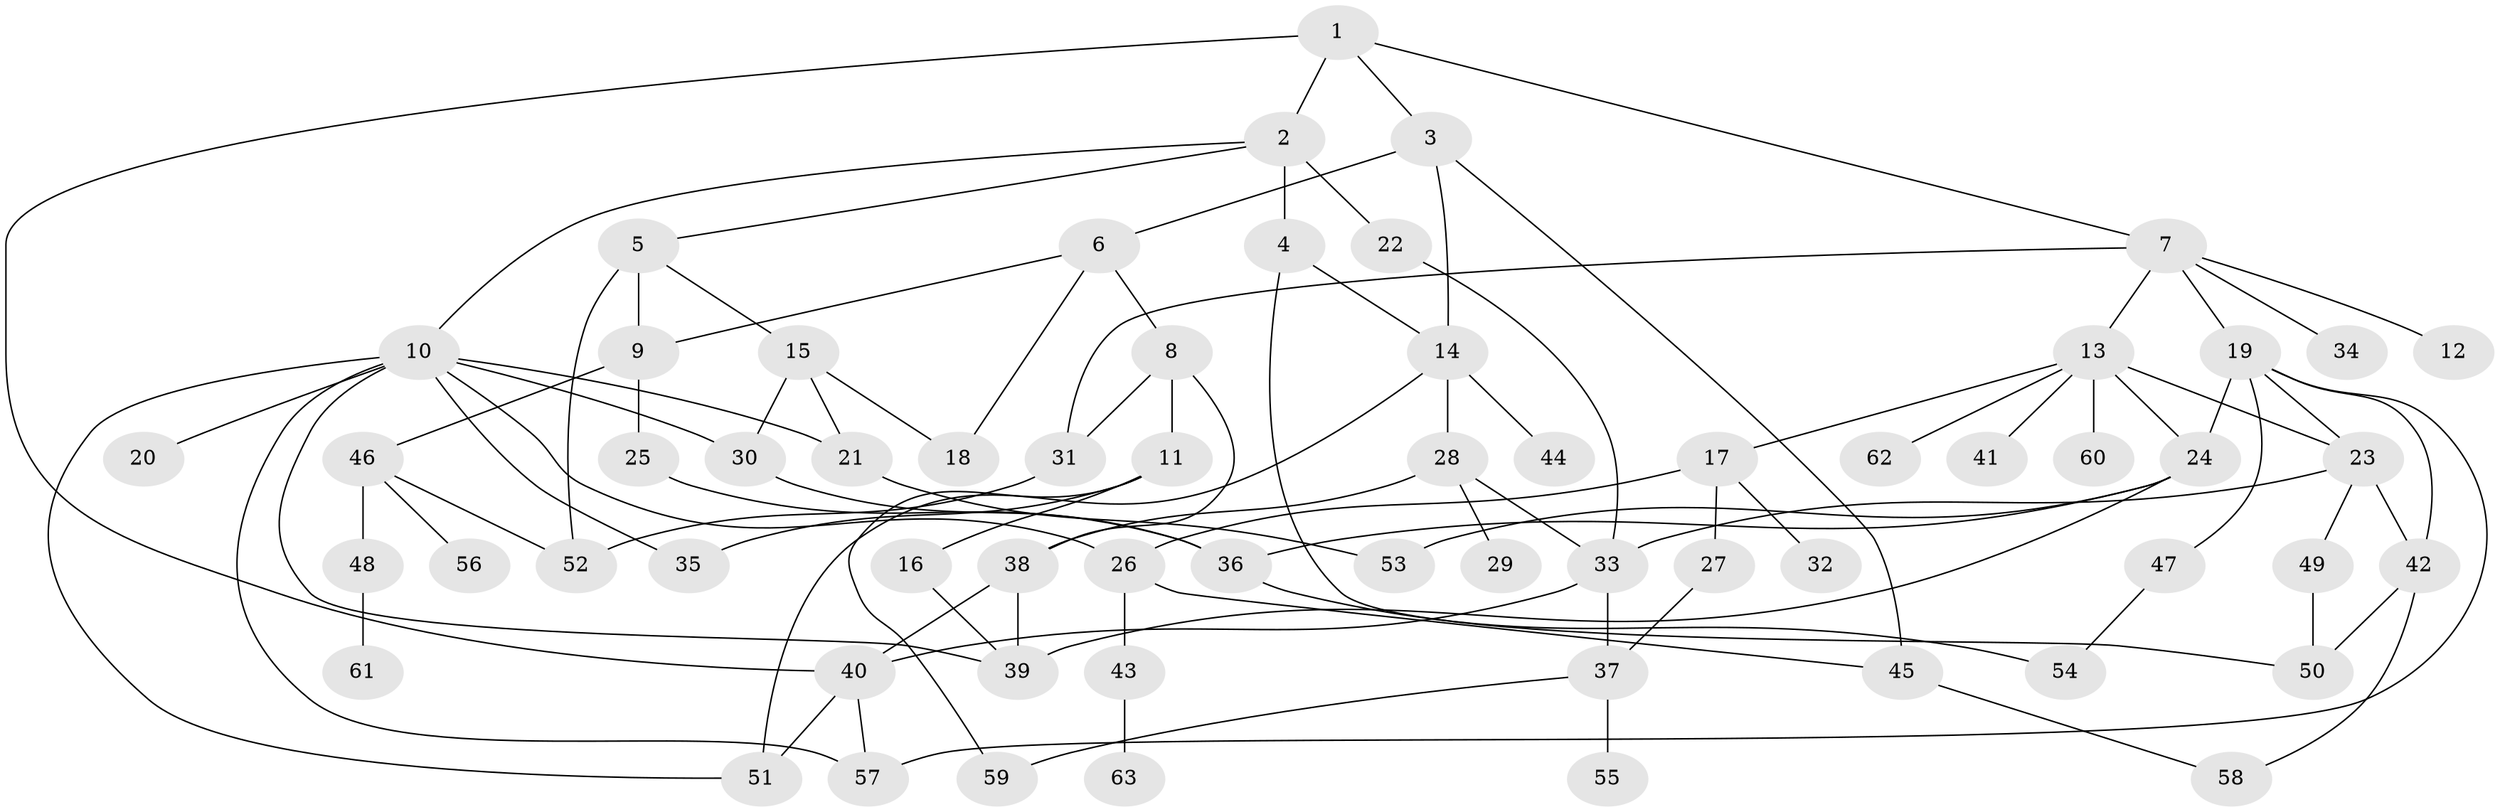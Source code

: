 // original degree distribution, {5: 0.072, 6: 0.04, 4: 0.096, 1: 0.304, 2: 0.28, 3: 0.192, 8: 0.008, 7: 0.008}
// Generated by graph-tools (version 1.1) at 2025/34/03/09/25 02:34:26]
// undirected, 63 vertices, 97 edges
graph export_dot {
graph [start="1"]
  node [color=gray90,style=filled];
  1;
  2;
  3;
  4;
  5;
  6;
  7;
  8;
  9;
  10;
  11;
  12;
  13;
  14;
  15;
  16;
  17;
  18;
  19;
  20;
  21;
  22;
  23;
  24;
  25;
  26;
  27;
  28;
  29;
  30;
  31;
  32;
  33;
  34;
  35;
  36;
  37;
  38;
  39;
  40;
  41;
  42;
  43;
  44;
  45;
  46;
  47;
  48;
  49;
  50;
  51;
  52;
  53;
  54;
  55;
  56;
  57;
  58;
  59;
  60;
  61;
  62;
  63;
  1 -- 2 [weight=1.0];
  1 -- 3 [weight=1.0];
  1 -- 7 [weight=1.0];
  1 -- 40 [weight=1.0];
  2 -- 4 [weight=1.0];
  2 -- 5 [weight=1.0];
  2 -- 10 [weight=1.0];
  2 -- 22 [weight=1.0];
  3 -- 6 [weight=1.0];
  3 -- 14 [weight=1.0];
  3 -- 45 [weight=1.0];
  4 -- 14 [weight=1.0];
  4 -- 50 [weight=1.0];
  5 -- 9 [weight=1.0];
  5 -- 15 [weight=1.0];
  5 -- 52 [weight=2.0];
  6 -- 8 [weight=1.0];
  6 -- 9 [weight=1.0];
  6 -- 18 [weight=1.0];
  7 -- 12 [weight=1.0];
  7 -- 13 [weight=1.0];
  7 -- 19 [weight=1.0];
  7 -- 31 [weight=1.0];
  7 -- 34 [weight=1.0];
  8 -- 11 [weight=2.0];
  8 -- 31 [weight=1.0];
  8 -- 38 [weight=1.0];
  9 -- 25 [weight=2.0];
  9 -- 46 [weight=1.0];
  10 -- 20 [weight=1.0];
  10 -- 21 [weight=1.0];
  10 -- 26 [weight=1.0];
  10 -- 30 [weight=1.0];
  10 -- 35 [weight=1.0];
  10 -- 39 [weight=1.0];
  10 -- 51 [weight=1.0];
  10 -- 57 [weight=1.0];
  11 -- 16 [weight=1.0];
  11 -- 35 [weight=1.0];
  11 -- 59 [weight=1.0];
  13 -- 17 [weight=1.0];
  13 -- 23 [weight=1.0];
  13 -- 24 [weight=1.0];
  13 -- 41 [weight=1.0];
  13 -- 60 [weight=1.0];
  13 -- 62 [weight=1.0];
  14 -- 28 [weight=1.0];
  14 -- 44 [weight=1.0];
  14 -- 51 [weight=1.0];
  15 -- 18 [weight=1.0];
  15 -- 21 [weight=1.0];
  15 -- 30 [weight=1.0];
  16 -- 39 [weight=1.0];
  17 -- 26 [weight=1.0];
  17 -- 27 [weight=2.0];
  17 -- 32 [weight=1.0];
  19 -- 23 [weight=1.0];
  19 -- 24 [weight=1.0];
  19 -- 42 [weight=1.0];
  19 -- 47 [weight=1.0];
  19 -- 57 [weight=1.0];
  21 -- 53 [weight=1.0];
  22 -- 33 [weight=1.0];
  23 -- 33 [weight=1.0];
  23 -- 42 [weight=1.0];
  23 -- 49 [weight=1.0];
  24 -- 36 [weight=1.0];
  24 -- 39 [weight=1.0];
  24 -- 53 [weight=1.0];
  25 -- 36 [weight=1.0];
  26 -- 43 [weight=1.0];
  26 -- 45 [weight=1.0];
  27 -- 37 [weight=1.0];
  28 -- 29 [weight=2.0];
  28 -- 33 [weight=1.0];
  28 -- 38 [weight=1.0];
  30 -- 36 [weight=1.0];
  31 -- 52 [weight=1.0];
  33 -- 37 [weight=1.0];
  33 -- 40 [weight=1.0];
  36 -- 54 [weight=1.0];
  37 -- 55 [weight=1.0];
  37 -- 59 [weight=1.0];
  38 -- 39 [weight=1.0];
  38 -- 40 [weight=1.0];
  40 -- 51 [weight=1.0];
  40 -- 57 [weight=1.0];
  42 -- 50 [weight=1.0];
  42 -- 58 [weight=1.0];
  43 -- 63 [weight=1.0];
  45 -- 58 [weight=1.0];
  46 -- 48 [weight=1.0];
  46 -- 52 [weight=1.0];
  46 -- 56 [weight=1.0];
  47 -- 54 [weight=1.0];
  48 -- 61 [weight=1.0];
  49 -- 50 [weight=1.0];
}
